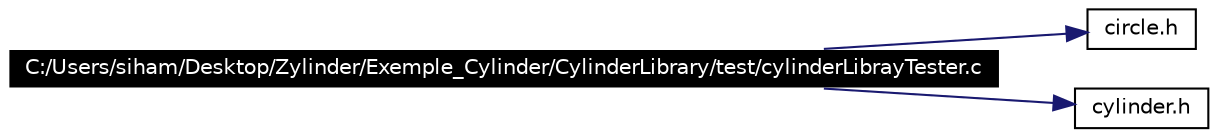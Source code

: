 digraph G
{
  edge [fontname="Helvetica",fontsize=10,labelfontname="Helvetica",labelfontsize=10];
  node [fontname="Helvetica",fontsize=10,shape=record];
  rankdir=LR;
  Node1 [label="C:/Users/siham/Desktop/Zylinder/Exemple_Cylinder/CylinderLibrary/test/cylinderLibrayTester.c",height=0.2,width=0.4,color="white", fillcolor="black", style="filled" fontcolor="white"];
  Node1 -> Node2 [color="midnightblue",fontsize=10,style="solid"];
  Node2 [label="circle.h",height=0.2,width=0.4,color="black", fillcolor="white", style="filled",URL="$circle_8h-source.html"];
  Node1 -> Node3 [color="midnightblue",fontsize=10,style="solid"];
  Node3 [label="cylinder.h",height=0.2,width=0.4,color="black", fillcolor="white", style="filled",URL="$src_2cylinder_8h-source.html"];
}
